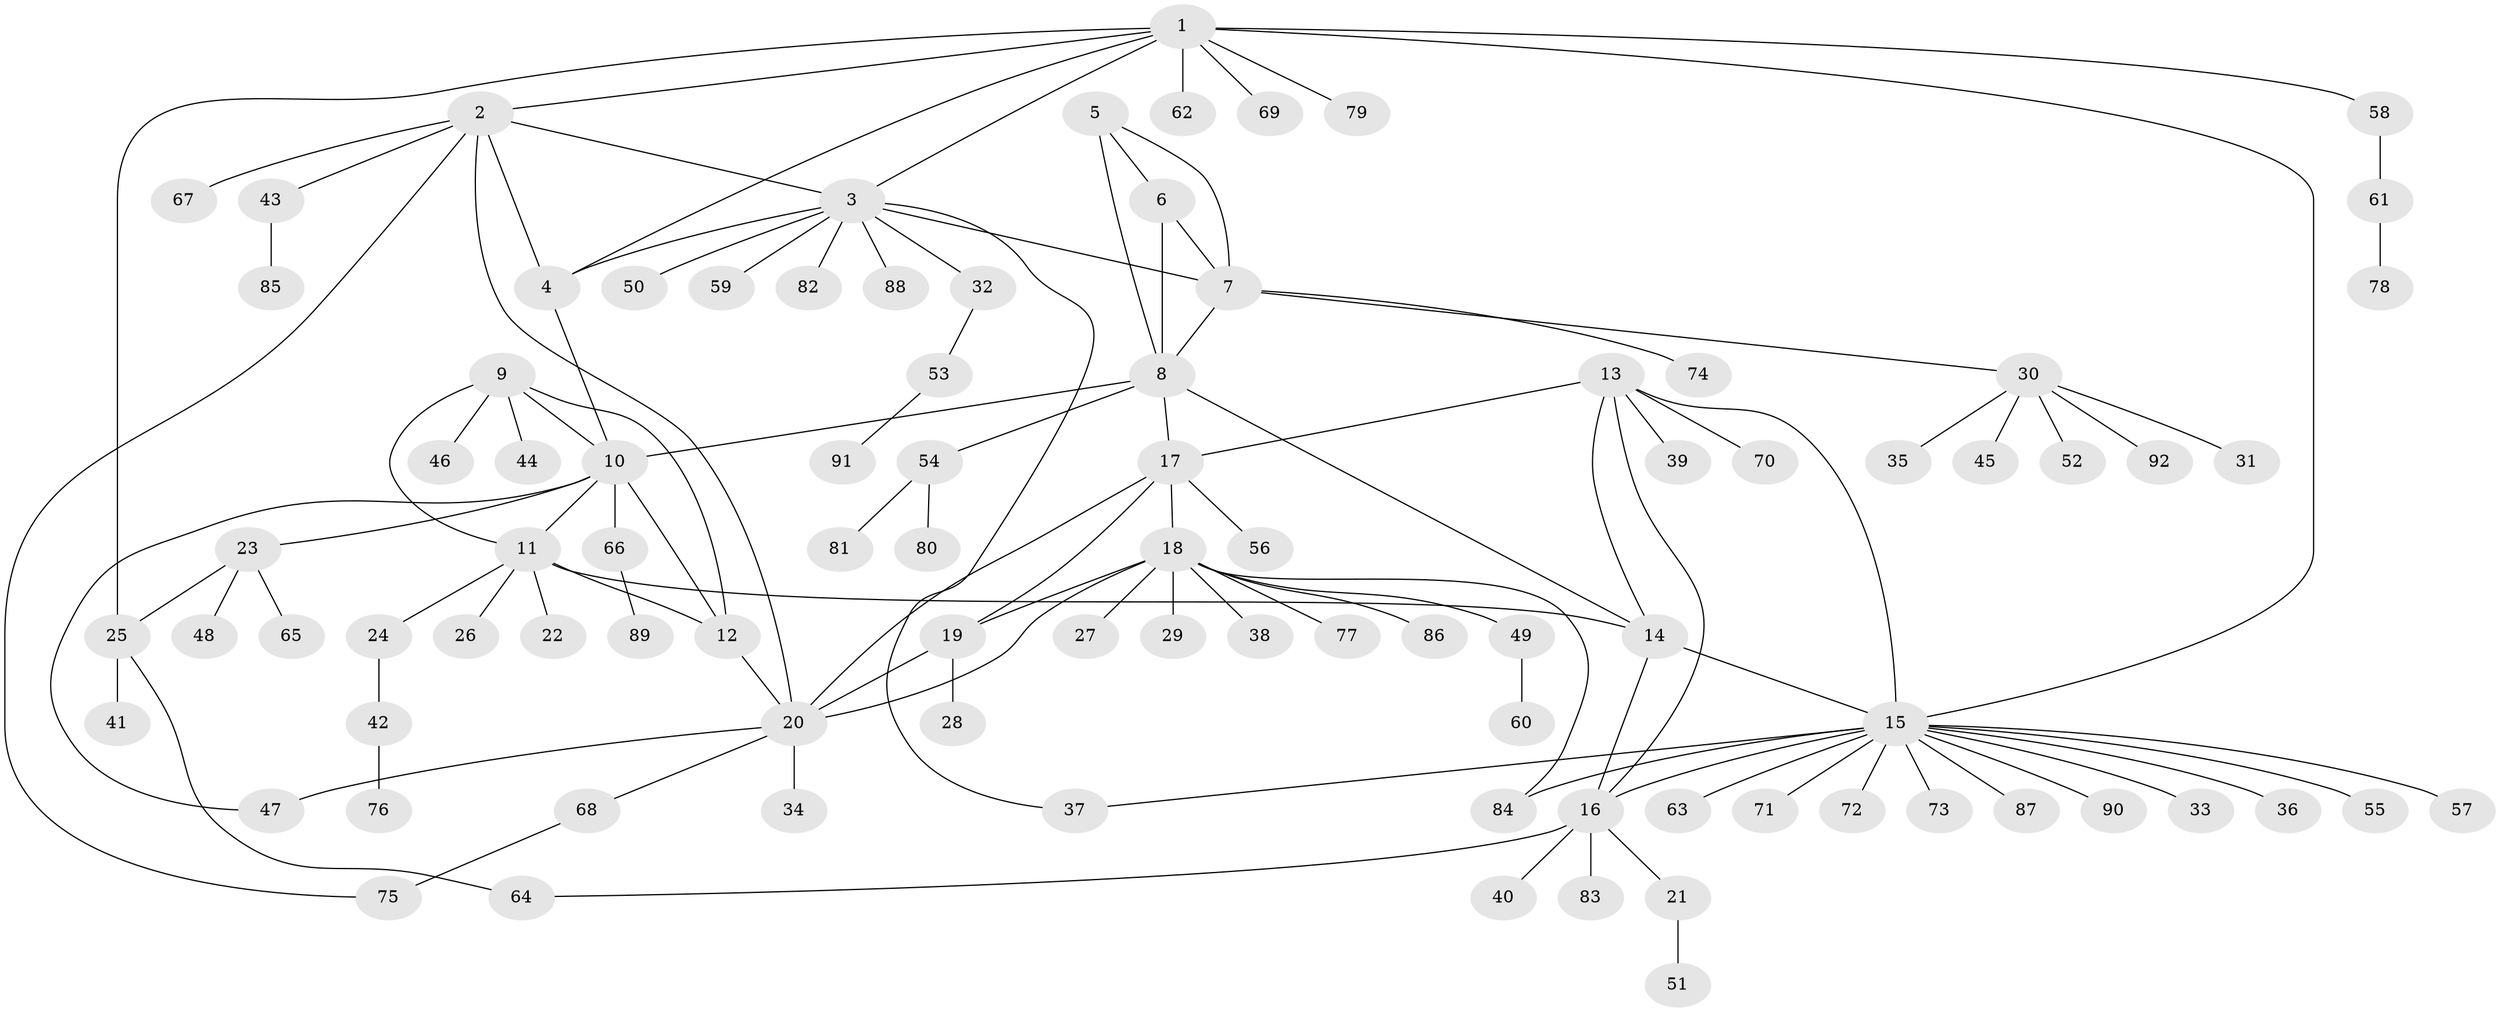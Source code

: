 // Generated by graph-tools (version 1.1) at 2025/02/03/09/25 03:02:50]
// undirected, 92 vertices, 118 edges
graph export_dot {
graph [start="1"]
  node [color=gray90,style=filled];
  1;
  2;
  3;
  4;
  5;
  6;
  7;
  8;
  9;
  10;
  11;
  12;
  13;
  14;
  15;
  16;
  17;
  18;
  19;
  20;
  21;
  22;
  23;
  24;
  25;
  26;
  27;
  28;
  29;
  30;
  31;
  32;
  33;
  34;
  35;
  36;
  37;
  38;
  39;
  40;
  41;
  42;
  43;
  44;
  45;
  46;
  47;
  48;
  49;
  50;
  51;
  52;
  53;
  54;
  55;
  56;
  57;
  58;
  59;
  60;
  61;
  62;
  63;
  64;
  65;
  66;
  67;
  68;
  69;
  70;
  71;
  72;
  73;
  74;
  75;
  76;
  77;
  78;
  79;
  80;
  81;
  82;
  83;
  84;
  85;
  86;
  87;
  88;
  89;
  90;
  91;
  92;
  1 -- 2;
  1 -- 3;
  1 -- 4;
  1 -- 15;
  1 -- 25;
  1 -- 58;
  1 -- 62;
  1 -- 69;
  1 -- 79;
  2 -- 3;
  2 -- 4;
  2 -- 20;
  2 -- 43;
  2 -- 67;
  2 -- 75;
  3 -- 4;
  3 -- 7;
  3 -- 32;
  3 -- 37;
  3 -- 50;
  3 -- 59;
  3 -- 82;
  3 -- 88;
  4 -- 10;
  5 -- 6;
  5 -- 7;
  5 -- 8;
  6 -- 7;
  6 -- 8;
  7 -- 8;
  7 -- 30;
  7 -- 74;
  8 -- 10;
  8 -- 14;
  8 -- 17;
  8 -- 54;
  9 -- 10;
  9 -- 11;
  9 -- 12;
  9 -- 44;
  9 -- 46;
  10 -- 11;
  10 -- 12;
  10 -- 23;
  10 -- 47;
  10 -- 66;
  11 -- 12;
  11 -- 14;
  11 -- 22;
  11 -- 24;
  11 -- 26;
  12 -- 20;
  13 -- 14;
  13 -- 15;
  13 -- 16;
  13 -- 17;
  13 -- 39;
  13 -- 70;
  14 -- 15;
  14 -- 16;
  15 -- 16;
  15 -- 33;
  15 -- 36;
  15 -- 37;
  15 -- 55;
  15 -- 57;
  15 -- 63;
  15 -- 71;
  15 -- 72;
  15 -- 73;
  15 -- 84;
  15 -- 87;
  15 -- 90;
  16 -- 21;
  16 -- 40;
  16 -- 64;
  16 -- 83;
  17 -- 18;
  17 -- 19;
  17 -- 20;
  17 -- 56;
  18 -- 19;
  18 -- 20;
  18 -- 27;
  18 -- 29;
  18 -- 38;
  18 -- 49;
  18 -- 77;
  18 -- 84;
  18 -- 86;
  19 -- 20;
  19 -- 28;
  20 -- 34;
  20 -- 47;
  20 -- 68;
  21 -- 51;
  23 -- 25;
  23 -- 48;
  23 -- 65;
  24 -- 42;
  25 -- 41;
  25 -- 64;
  30 -- 31;
  30 -- 35;
  30 -- 45;
  30 -- 52;
  30 -- 92;
  32 -- 53;
  42 -- 76;
  43 -- 85;
  49 -- 60;
  53 -- 91;
  54 -- 80;
  54 -- 81;
  58 -- 61;
  61 -- 78;
  66 -- 89;
  68 -- 75;
}
